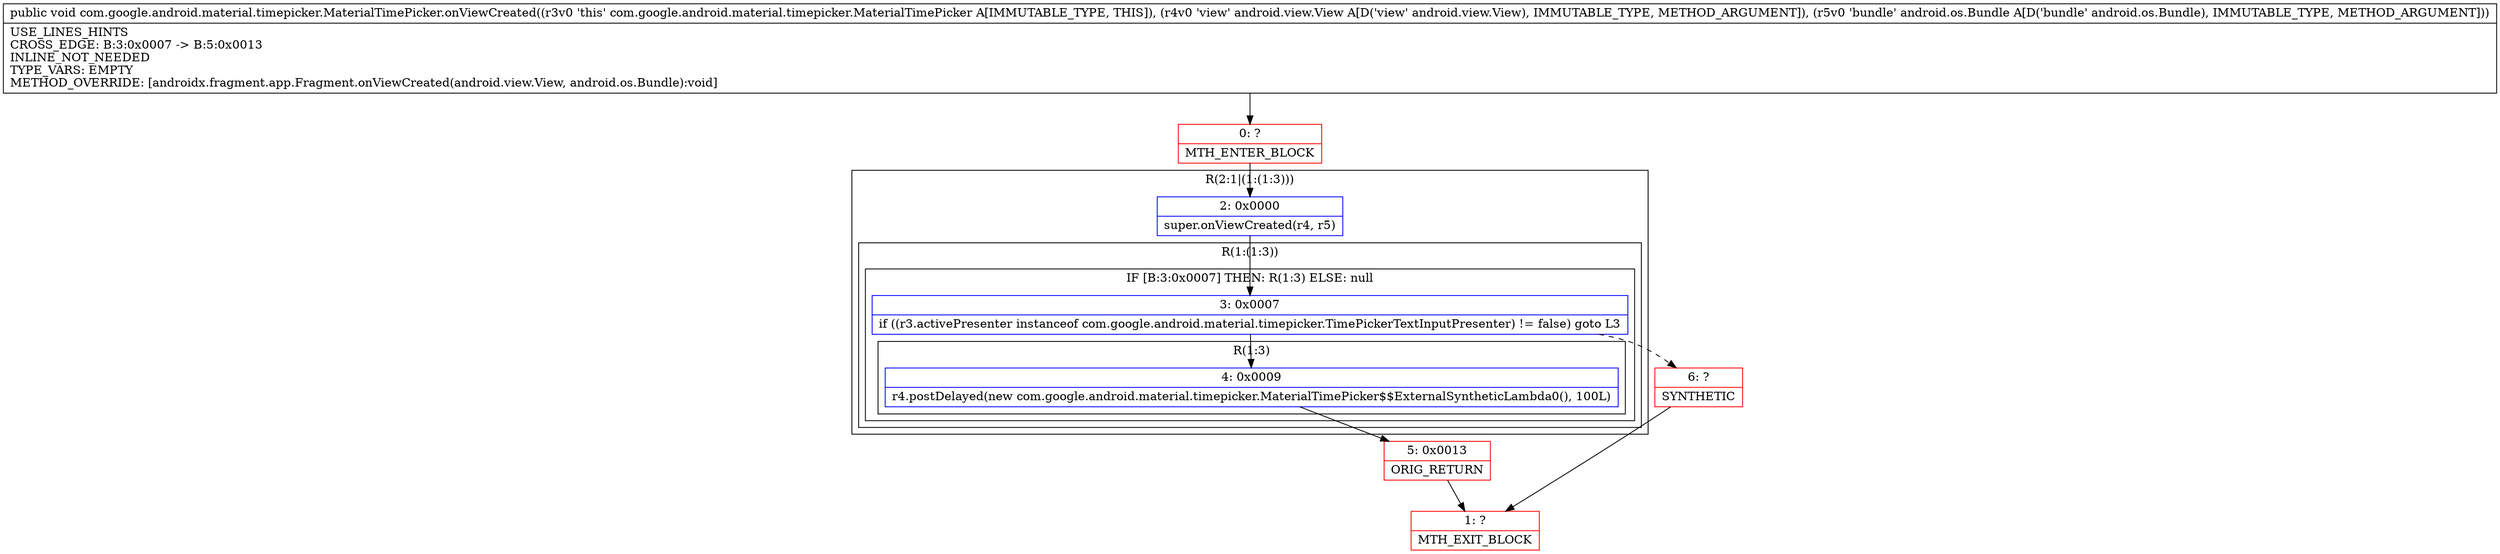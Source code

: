 digraph "CFG forcom.google.android.material.timepicker.MaterialTimePicker.onViewCreated(Landroid\/view\/View;Landroid\/os\/Bundle;)V" {
subgraph cluster_Region_1471027427 {
label = "R(2:1|(1:(1:3)))";
node [shape=record,color=blue];
Node_2 [shape=record,label="{2\:\ 0x0000|super.onViewCreated(r4, r5)\l}"];
subgraph cluster_Region_987080213 {
label = "R(1:(1:3))";
node [shape=record,color=blue];
subgraph cluster_IfRegion_1684261219 {
label = "IF [B:3:0x0007] THEN: R(1:3) ELSE: null";
node [shape=record,color=blue];
Node_3 [shape=record,label="{3\:\ 0x0007|if ((r3.activePresenter instanceof com.google.android.material.timepicker.TimePickerTextInputPresenter) != false) goto L3\l}"];
subgraph cluster_Region_1576163975 {
label = "R(1:3)";
node [shape=record,color=blue];
Node_4 [shape=record,label="{4\:\ 0x0009|r4.postDelayed(new com.google.android.material.timepicker.MaterialTimePicker$$ExternalSyntheticLambda0(), 100L)\l}"];
}
}
}
}
Node_0 [shape=record,color=red,label="{0\:\ ?|MTH_ENTER_BLOCK\l}"];
Node_5 [shape=record,color=red,label="{5\:\ 0x0013|ORIG_RETURN\l}"];
Node_1 [shape=record,color=red,label="{1\:\ ?|MTH_EXIT_BLOCK\l}"];
Node_6 [shape=record,color=red,label="{6\:\ ?|SYNTHETIC\l}"];
MethodNode[shape=record,label="{public void com.google.android.material.timepicker.MaterialTimePicker.onViewCreated((r3v0 'this' com.google.android.material.timepicker.MaterialTimePicker A[IMMUTABLE_TYPE, THIS]), (r4v0 'view' android.view.View A[D('view' android.view.View), IMMUTABLE_TYPE, METHOD_ARGUMENT]), (r5v0 'bundle' android.os.Bundle A[D('bundle' android.os.Bundle), IMMUTABLE_TYPE, METHOD_ARGUMENT]))  | USE_LINES_HINTS\lCROSS_EDGE: B:3:0x0007 \-\> B:5:0x0013\lINLINE_NOT_NEEDED\lTYPE_VARS: EMPTY\lMETHOD_OVERRIDE: [androidx.fragment.app.Fragment.onViewCreated(android.view.View, android.os.Bundle):void]\l}"];
MethodNode -> Node_0;Node_2 -> Node_3;
Node_3 -> Node_4;
Node_3 -> Node_6[style=dashed];
Node_4 -> Node_5;
Node_0 -> Node_2;
Node_5 -> Node_1;
Node_6 -> Node_1;
}

